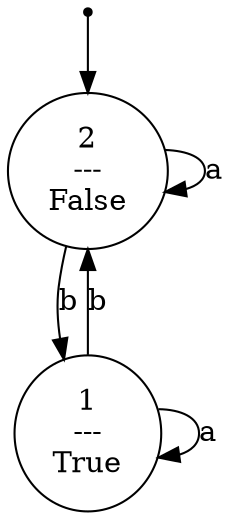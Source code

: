 digraph G {
0 [label="", shape=point];
0 -> 2;
1 [label="1\n---\nTrue"];
1 -> 2  [label=b];
1 -> 1  [label=a];
2 [label="2\n---\nFalse"];
2 -> 1  [label=b];
2 -> 2  [label=a];
}
